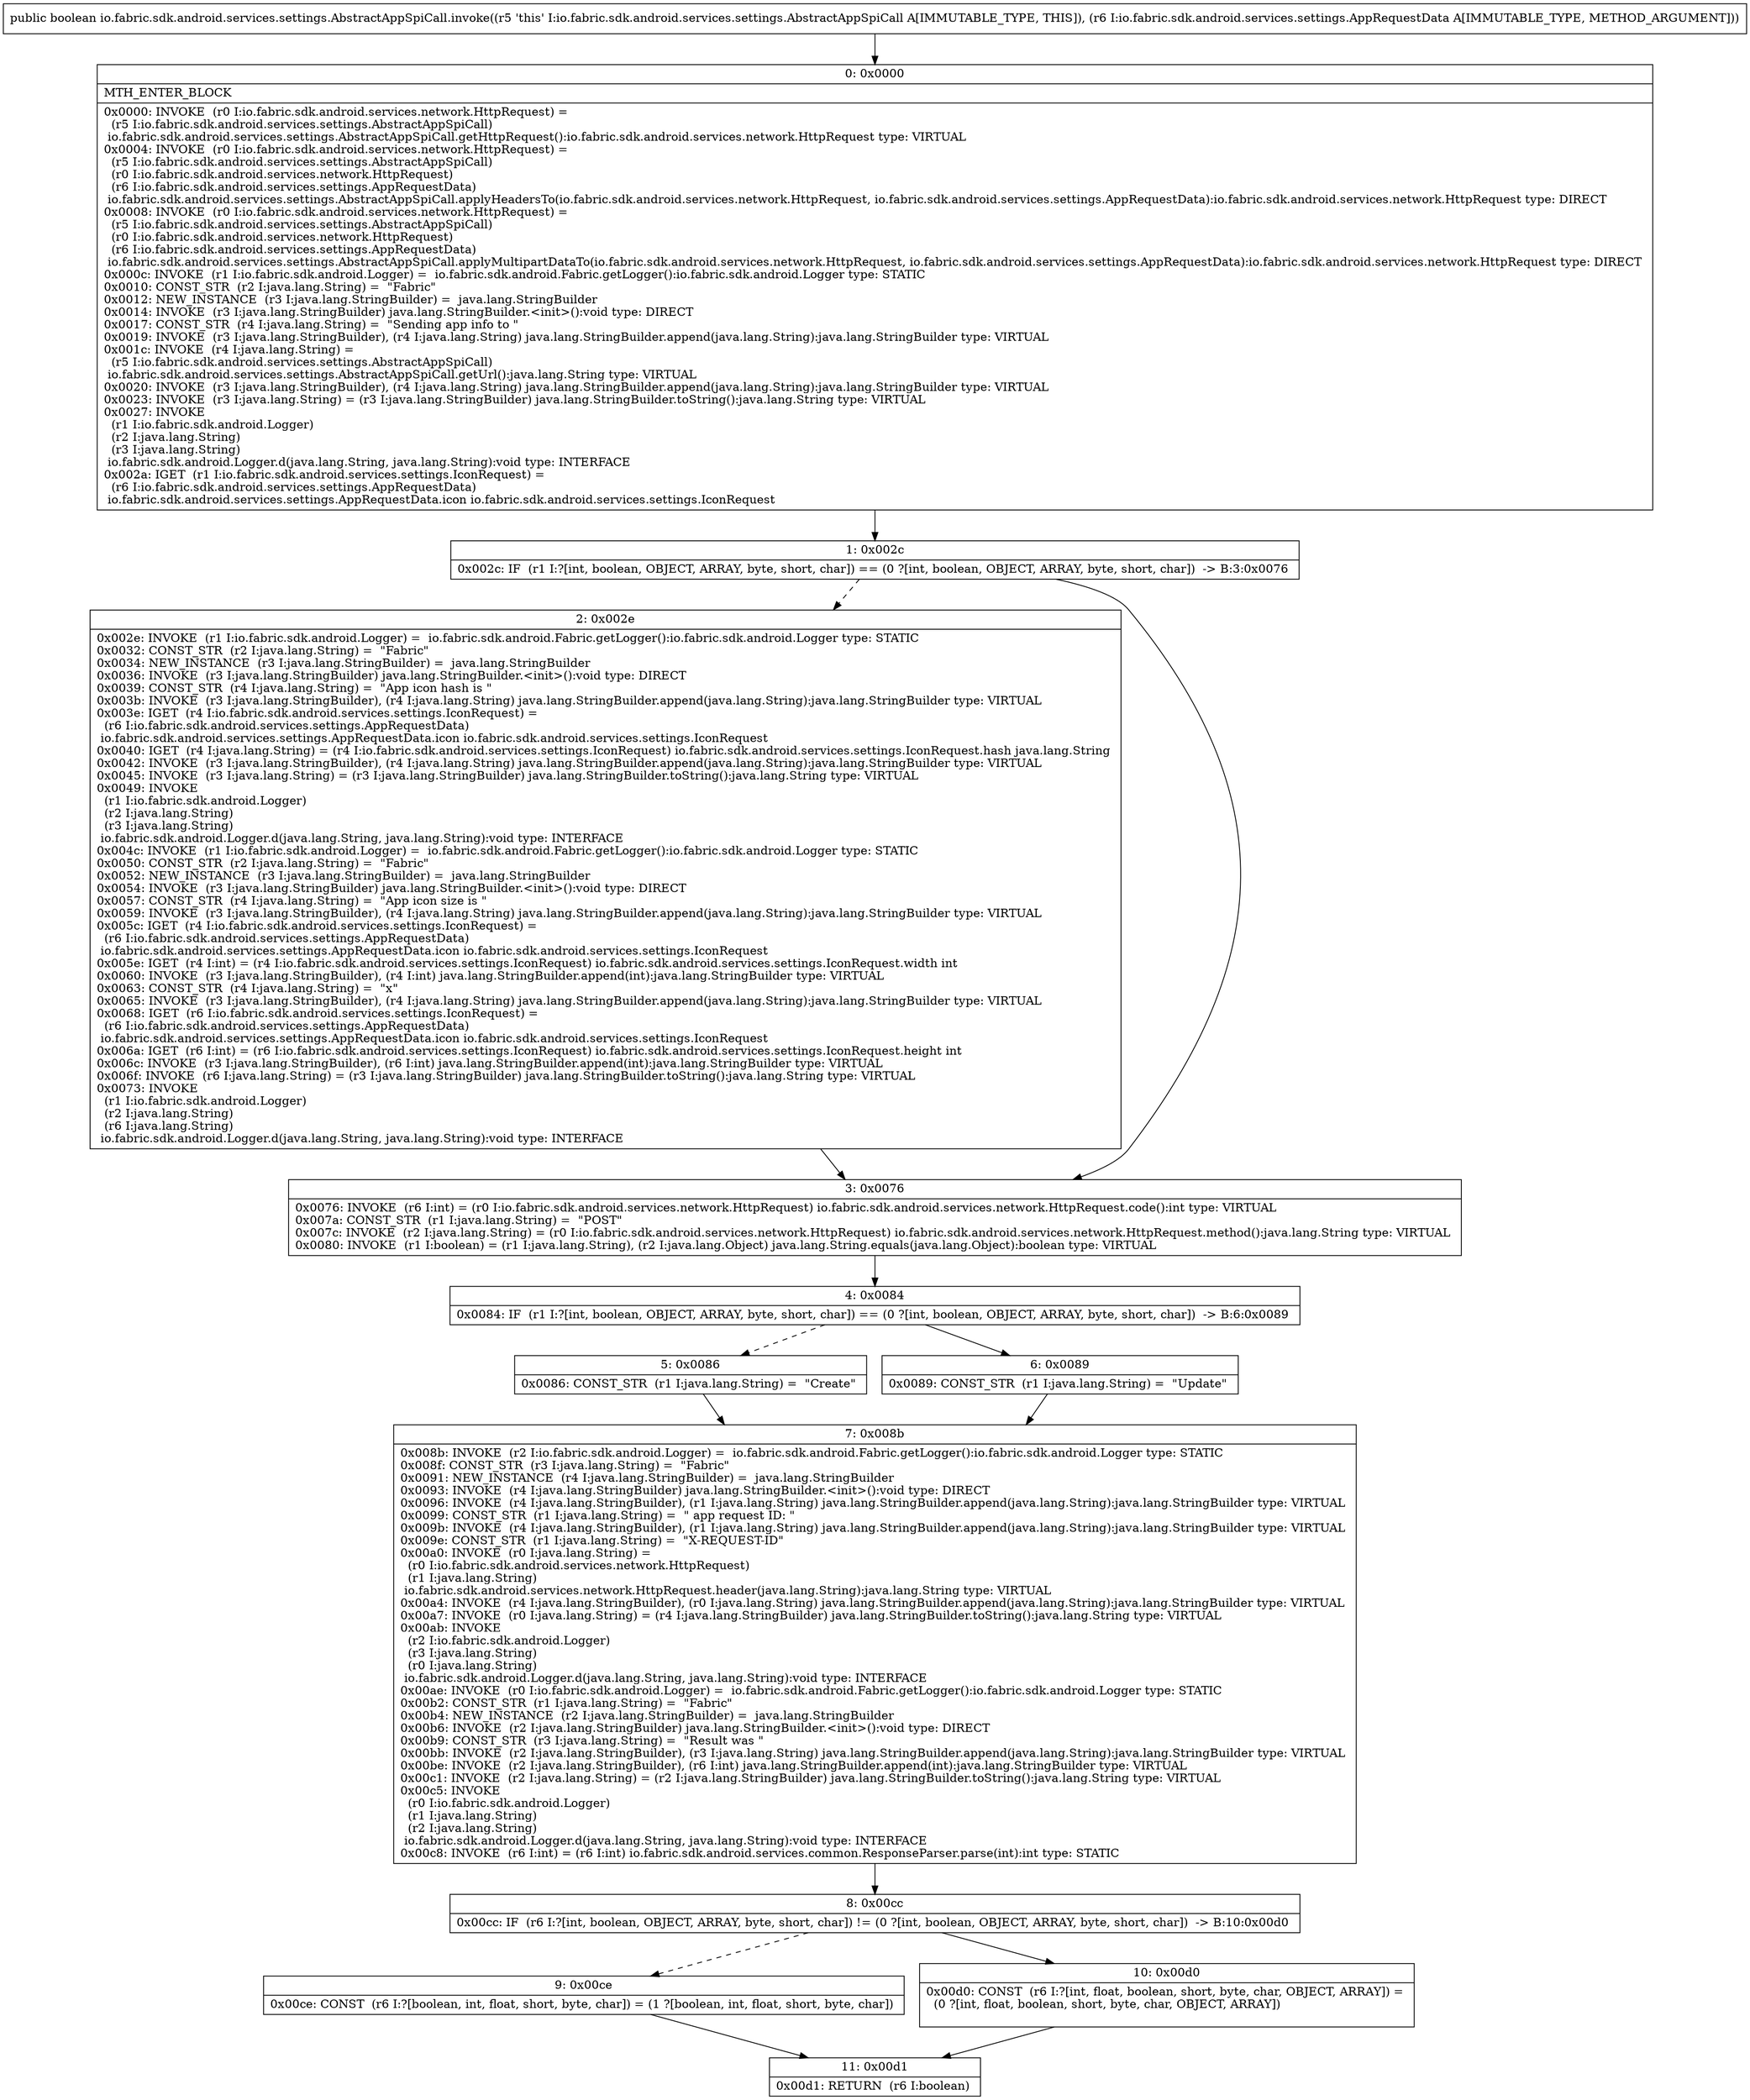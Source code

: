 digraph "CFG forio.fabric.sdk.android.services.settings.AbstractAppSpiCall.invoke(Lio\/fabric\/sdk\/android\/services\/settings\/AppRequestData;)Z" {
Node_0 [shape=record,label="{0\:\ 0x0000|MTH_ENTER_BLOCK\l|0x0000: INVOKE  (r0 I:io.fabric.sdk.android.services.network.HttpRequest) = \l  (r5 I:io.fabric.sdk.android.services.settings.AbstractAppSpiCall)\l io.fabric.sdk.android.services.settings.AbstractAppSpiCall.getHttpRequest():io.fabric.sdk.android.services.network.HttpRequest type: VIRTUAL \l0x0004: INVOKE  (r0 I:io.fabric.sdk.android.services.network.HttpRequest) = \l  (r5 I:io.fabric.sdk.android.services.settings.AbstractAppSpiCall)\l  (r0 I:io.fabric.sdk.android.services.network.HttpRequest)\l  (r6 I:io.fabric.sdk.android.services.settings.AppRequestData)\l io.fabric.sdk.android.services.settings.AbstractAppSpiCall.applyHeadersTo(io.fabric.sdk.android.services.network.HttpRequest, io.fabric.sdk.android.services.settings.AppRequestData):io.fabric.sdk.android.services.network.HttpRequest type: DIRECT \l0x0008: INVOKE  (r0 I:io.fabric.sdk.android.services.network.HttpRequest) = \l  (r5 I:io.fabric.sdk.android.services.settings.AbstractAppSpiCall)\l  (r0 I:io.fabric.sdk.android.services.network.HttpRequest)\l  (r6 I:io.fabric.sdk.android.services.settings.AppRequestData)\l io.fabric.sdk.android.services.settings.AbstractAppSpiCall.applyMultipartDataTo(io.fabric.sdk.android.services.network.HttpRequest, io.fabric.sdk.android.services.settings.AppRequestData):io.fabric.sdk.android.services.network.HttpRequest type: DIRECT \l0x000c: INVOKE  (r1 I:io.fabric.sdk.android.Logger) =  io.fabric.sdk.android.Fabric.getLogger():io.fabric.sdk.android.Logger type: STATIC \l0x0010: CONST_STR  (r2 I:java.lang.String) =  \"Fabric\" \l0x0012: NEW_INSTANCE  (r3 I:java.lang.StringBuilder) =  java.lang.StringBuilder \l0x0014: INVOKE  (r3 I:java.lang.StringBuilder) java.lang.StringBuilder.\<init\>():void type: DIRECT \l0x0017: CONST_STR  (r4 I:java.lang.String) =  \"Sending app info to \" \l0x0019: INVOKE  (r3 I:java.lang.StringBuilder), (r4 I:java.lang.String) java.lang.StringBuilder.append(java.lang.String):java.lang.StringBuilder type: VIRTUAL \l0x001c: INVOKE  (r4 I:java.lang.String) = \l  (r5 I:io.fabric.sdk.android.services.settings.AbstractAppSpiCall)\l io.fabric.sdk.android.services.settings.AbstractAppSpiCall.getUrl():java.lang.String type: VIRTUAL \l0x0020: INVOKE  (r3 I:java.lang.StringBuilder), (r4 I:java.lang.String) java.lang.StringBuilder.append(java.lang.String):java.lang.StringBuilder type: VIRTUAL \l0x0023: INVOKE  (r3 I:java.lang.String) = (r3 I:java.lang.StringBuilder) java.lang.StringBuilder.toString():java.lang.String type: VIRTUAL \l0x0027: INVOKE  \l  (r1 I:io.fabric.sdk.android.Logger)\l  (r2 I:java.lang.String)\l  (r3 I:java.lang.String)\l io.fabric.sdk.android.Logger.d(java.lang.String, java.lang.String):void type: INTERFACE \l0x002a: IGET  (r1 I:io.fabric.sdk.android.services.settings.IconRequest) = \l  (r6 I:io.fabric.sdk.android.services.settings.AppRequestData)\l io.fabric.sdk.android.services.settings.AppRequestData.icon io.fabric.sdk.android.services.settings.IconRequest \l}"];
Node_1 [shape=record,label="{1\:\ 0x002c|0x002c: IF  (r1 I:?[int, boolean, OBJECT, ARRAY, byte, short, char]) == (0 ?[int, boolean, OBJECT, ARRAY, byte, short, char])  \-\> B:3:0x0076 \l}"];
Node_2 [shape=record,label="{2\:\ 0x002e|0x002e: INVOKE  (r1 I:io.fabric.sdk.android.Logger) =  io.fabric.sdk.android.Fabric.getLogger():io.fabric.sdk.android.Logger type: STATIC \l0x0032: CONST_STR  (r2 I:java.lang.String) =  \"Fabric\" \l0x0034: NEW_INSTANCE  (r3 I:java.lang.StringBuilder) =  java.lang.StringBuilder \l0x0036: INVOKE  (r3 I:java.lang.StringBuilder) java.lang.StringBuilder.\<init\>():void type: DIRECT \l0x0039: CONST_STR  (r4 I:java.lang.String) =  \"App icon hash is \" \l0x003b: INVOKE  (r3 I:java.lang.StringBuilder), (r4 I:java.lang.String) java.lang.StringBuilder.append(java.lang.String):java.lang.StringBuilder type: VIRTUAL \l0x003e: IGET  (r4 I:io.fabric.sdk.android.services.settings.IconRequest) = \l  (r6 I:io.fabric.sdk.android.services.settings.AppRequestData)\l io.fabric.sdk.android.services.settings.AppRequestData.icon io.fabric.sdk.android.services.settings.IconRequest \l0x0040: IGET  (r4 I:java.lang.String) = (r4 I:io.fabric.sdk.android.services.settings.IconRequest) io.fabric.sdk.android.services.settings.IconRequest.hash java.lang.String \l0x0042: INVOKE  (r3 I:java.lang.StringBuilder), (r4 I:java.lang.String) java.lang.StringBuilder.append(java.lang.String):java.lang.StringBuilder type: VIRTUAL \l0x0045: INVOKE  (r3 I:java.lang.String) = (r3 I:java.lang.StringBuilder) java.lang.StringBuilder.toString():java.lang.String type: VIRTUAL \l0x0049: INVOKE  \l  (r1 I:io.fabric.sdk.android.Logger)\l  (r2 I:java.lang.String)\l  (r3 I:java.lang.String)\l io.fabric.sdk.android.Logger.d(java.lang.String, java.lang.String):void type: INTERFACE \l0x004c: INVOKE  (r1 I:io.fabric.sdk.android.Logger) =  io.fabric.sdk.android.Fabric.getLogger():io.fabric.sdk.android.Logger type: STATIC \l0x0050: CONST_STR  (r2 I:java.lang.String) =  \"Fabric\" \l0x0052: NEW_INSTANCE  (r3 I:java.lang.StringBuilder) =  java.lang.StringBuilder \l0x0054: INVOKE  (r3 I:java.lang.StringBuilder) java.lang.StringBuilder.\<init\>():void type: DIRECT \l0x0057: CONST_STR  (r4 I:java.lang.String) =  \"App icon size is \" \l0x0059: INVOKE  (r3 I:java.lang.StringBuilder), (r4 I:java.lang.String) java.lang.StringBuilder.append(java.lang.String):java.lang.StringBuilder type: VIRTUAL \l0x005c: IGET  (r4 I:io.fabric.sdk.android.services.settings.IconRequest) = \l  (r6 I:io.fabric.sdk.android.services.settings.AppRequestData)\l io.fabric.sdk.android.services.settings.AppRequestData.icon io.fabric.sdk.android.services.settings.IconRequest \l0x005e: IGET  (r4 I:int) = (r4 I:io.fabric.sdk.android.services.settings.IconRequest) io.fabric.sdk.android.services.settings.IconRequest.width int \l0x0060: INVOKE  (r3 I:java.lang.StringBuilder), (r4 I:int) java.lang.StringBuilder.append(int):java.lang.StringBuilder type: VIRTUAL \l0x0063: CONST_STR  (r4 I:java.lang.String) =  \"x\" \l0x0065: INVOKE  (r3 I:java.lang.StringBuilder), (r4 I:java.lang.String) java.lang.StringBuilder.append(java.lang.String):java.lang.StringBuilder type: VIRTUAL \l0x0068: IGET  (r6 I:io.fabric.sdk.android.services.settings.IconRequest) = \l  (r6 I:io.fabric.sdk.android.services.settings.AppRequestData)\l io.fabric.sdk.android.services.settings.AppRequestData.icon io.fabric.sdk.android.services.settings.IconRequest \l0x006a: IGET  (r6 I:int) = (r6 I:io.fabric.sdk.android.services.settings.IconRequest) io.fabric.sdk.android.services.settings.IconRequest.height int \l0x006c: INVOKE  (r3 I:java.lang.StringBuilder), (r6 I:int) java.lang.StringBuilder.append(int):java.lang.StringBuilder type: VIRTUAL \l0x006f: INVOKE  (r6 I:java.lang.String) = (r3 I:java.lang.StringBuilder) java.lang.StringBuilder.toString():java.lang.String type: VIRTUAL \l0x0073: INVOKE  \l  (r1 I:io.fabric.sdk.android.Logger)\l  (r2 I:java.lang.String)\l  (r6 I:java.lang.String)\l io.fabric.sdk.android.Logger.d(java.lang.String, java.lang.String):void type: INTERFACE \l}"];
Node_3 [shape=record,label="{3\:\ 0x0076|0x0076: INVOKE  (r6 I:int) = (r0 I:io.fabric.sdk.android.services.network.HttpRequest) io.fabric.sdk.android.services.network.HttpRequest.code():int type: VIRTUAL \l0x007a: CONST_STR  (r1 I:java.lang.String) =  \"POST\" \l0x007c: INVOKE  (r2 I:java.lang.String) = (r0 I:io.fabric.sdk.android.services.network.HttpRequest) io.fabric.sdk.android.services.network.HttpRequest.method():java.lang.String type: VIRTUAL \l0x0080: INVOKE  (r1 I:boolean) = (r1 I:java.lang.String), (r2 I:java.lang.Object) java.lang.String.equals(java.lang.Object):boolean type: VIRTUAL \l}"];
Node_4 [shape=record,label="{4\:\ 0x0084|0x0084: IF  (r1 I:?[int, boolean, OBJECT, ARRAY, byte, short, char]) == (0 ?[int, boolean, OBJECT, ARRAY, byte, short, char])  \-\> B:6:0x0089 \l}"];
Node_5 [shape=record,label="{5\:\ 0x0086|0x0086: CONST_STR  (r1 I:java.lang.String) =  \"Create\" \l}"];
Node_6 [shape=record,label="{6\:\ 0x0089|0x0089: CONST_STR  (r1 I:java.lang.String) =  \"Update\" \l}"];
Node_7 [shape=record,label="{7\:\ 0x008b|0x008b: INVOKE  (r2 I:io.fabric.sdk.android.Logger) =  io.fabric.sdk.android.Fabric.getLogger():io.fabric.sdk.android.Logger type: STATIC \l0x008f: CONST_STR  (r3 I:java.lang.String) =  \"Fabric\" \l0x0091: NEW_INSTANCE  (r4 I:java.lang.StringBuilder) =  java.lang.StringBuilder \l0x0093: INVOKE  (r4 I:java.lang.StringBuilder) java.lang.StringBuilder.\<init\>():void type: DIRECT \l0x0096: INVOKE  (r4 I:java.lang.StringBuilder), (r1 I:java.lang.String) java.lang.StringBuilder.append(java.lang.String):java.lang.StringBuilder type: VIRTUAL \l0x0099: CONST_STR  (r1 I:java.lang.String) =  \" app request ID: \" \l0x009b: INVOKE  (r4 I:java.lang.StringBuilder), (r1 I:java.lang.String) java.lang.StringBuilder.append(java.lang.String):java.lang.StringBuilder type: VIRTUAL \l0x009e: CONST_STR  (r1 I:java.lang.String) =  \"X\-REQUEST\-ID\" \l0x00a0: INVOKE  (r0 I:java.lang.String) = \l  (r0 I:io.fabric.sdk.android.services.network.HttpRequest)\l  (r1 I:java.lang.String)\l io.fabric.sdk.android.services.network.HttpRequest.header(java.lang.String):java.lang.String type: VIRTUAL \l0x00a4: INVOKE  (r4 I:java.lang.StringBuilder), (r0 I:java.lang.String) java.lang.StringBuilder.append(java.lang.String):java.lang.StringBuilder type: VIRTUAL \l0x00a7: INVOKE  (r0 I:java.lang.String) = (r4 I:java.lang.StringBuilder) java.lang.StringBuilder.toString():java.lang.String type: VIRTUAL \l0x00ab: INVOKE  \l  (r2 I:io.fabric.sdk.android.Logger)\l  (r3 I:java.lang.String)\l  (r0 I:java.lang.String)\l io.fabric.sdk.android.Logger.d(java.lang.String, java.lang.String):void type: INTERFACE \l0x00ae: INVOKE  (r0 I:io.fabric.sdk.android.Logger) =  io.fabric.sdk.android.Fabric.getLogger():io.fabric.sdk.android.Logger type: STATIC \l0x00b2: CONST_STR  (r1 I:java.lang.String) =  \"Fabric\" \l0x00b4: NEW_INSTANCE  (r2 I:java.lang.StringBuilder) =  java.lang.StringBuilder \l0x00b6: INVOKE  (r2 I:java.lang.StringBuilder) java.lang.StringBuilder.\<init\>():void type: DIRECT \l0x00b9: CONST_STR  (r3 I:java.lang.String) =  \"Result was \" \l0x00bb: INVOKE  (r2 I:java.lang.StringBuilder), (r3 I:java.lang.String) java.lang.StringBuilder.append(java.lang.String):java.lang.StringBuilder type: VIRTUAL \l0x00be: INVOKE  (r2 I:java.lang.StringBuilder), (r6 I:int) java.lang.StringBuilder.append(int):java.lang.StringBuilder type: VIRTUAL \l0x00c1: INVOKE  (r2 I:java.lang.String) = (r2 I:java.lang.StringBuilder) java.lang.StringBuilder.toString():java.lang.String type: VIRTUAL \l0x00c5: INVOKE  \l  (r0 I:io.fabric.sdk.android.Logger)\l  (r1 I:java.lang.String)\l  (r2 I:java.lang.String)\l io.fabric.sdk.android.Logger.d(java.lang.String, java.lang.String):void type: INTERFACE \l0x00c8: INVOKE  (r6 I:int) = (r6 I:int) io.fabric.sdk.android.services.common.ResponseParser.parse(int):int type: STATIC \l}"];
Node_8 [shape=record,label="{8\:\ 0x00cc|0x00cc: IF  (r6 I:?[int, boolean, OBJECT, ARRAY, byte, short, char]) != (0 ?[int, boolean, OBJECT, ARRAY, byte, short, char])  \-\> B:10:0x00d0 \l}"];
Node_9 [shape=record,label="{9\:\ 0x00ce|0x00ce: CONST  (r6 I:?[boolean, int, float, short, byte, char]) = (1 ?[boolean, int, float, short, byte, char]) \l}"];
Node_10 [shape=record,label="{10\:\ 0x00d0|0x00d0: CONST  (r6 I:?[int, float, boolean, short, byte, char, OBJECT, ARRAY]) = \l  (0 ?[int, float, boolean, short, byte, char, OBJECT, ARRAY])\l \l}"];
Node_11 [shape=record,label="{11\:\ 0x00d1|0x00d1: RETURN  (r6 I:boolean) \l}"];
MethodNode[shape=record,label="{public boolean io.fabric.sdk.android.services.settings.AbstractAppSpiCall.invoke((r5 'this' I:io.fabric.sdk.android.services.settings.AbstractAppSpiCall A[IMMUTABLE_TYPE, THIS]), (r6 I:io.fabric.sdk.android.services.settings.AppRequestData A[IMMUTABLE_TYPE, METHOD_ARGUMENT])) }"];
MethodNode -> Node_0;
Node_0 -> Node_1;
Node_1 -> Node_2[style=dashed];
Node_1 -> Node_3;
Node_2 -> Node_3;
Node_3 -> Node_4;
Node_4 -> Node_5[style=dashed];
Node_4 -> Node_6;
Node_5 -> Node_7;
Node_6 -> Node_7;
Node_7 -> Node_8;
Node_8 -> Node_9[style=dashed];
Node_8 -> Node_10;
Node_9 -> Node_11;
Node_10 -> Node_11;
}

